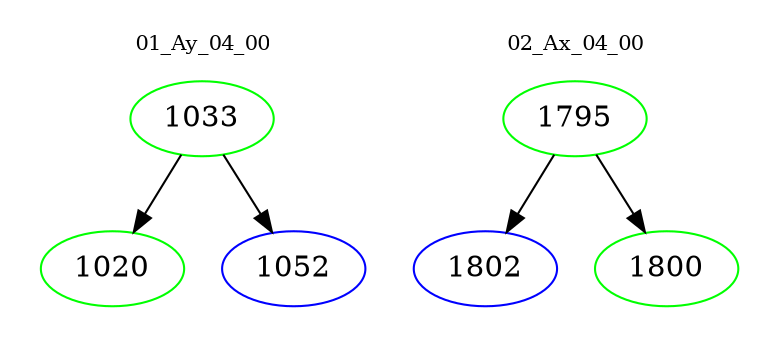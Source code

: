 digraph{
subgraph cluster_0 {
color = white
label = "01_Ay_04_00";
fontsize=10;
T0_1033 [label="1033", color="green"]
T0_1033 -> T0_1020 [color="black"]
T0_1020 [label="1020", color="green"]
T0_1033 -> T0_1052 [color="black"]
T0_1052 [label="1052", color="blue"]
}
subgraph cluster_1 {
color = white
label = "02_Ax_04_00";
fontsize=10;
T1_1795 [label="1795", color="green"]
T1_1795 -> T1_1802 [color="black"]
T1_1802 [label="1802", color="blue"]
T1_1795 -> T1_1800 [color="black"]
T1_1800 [label="1800", color="green"]
}
}
